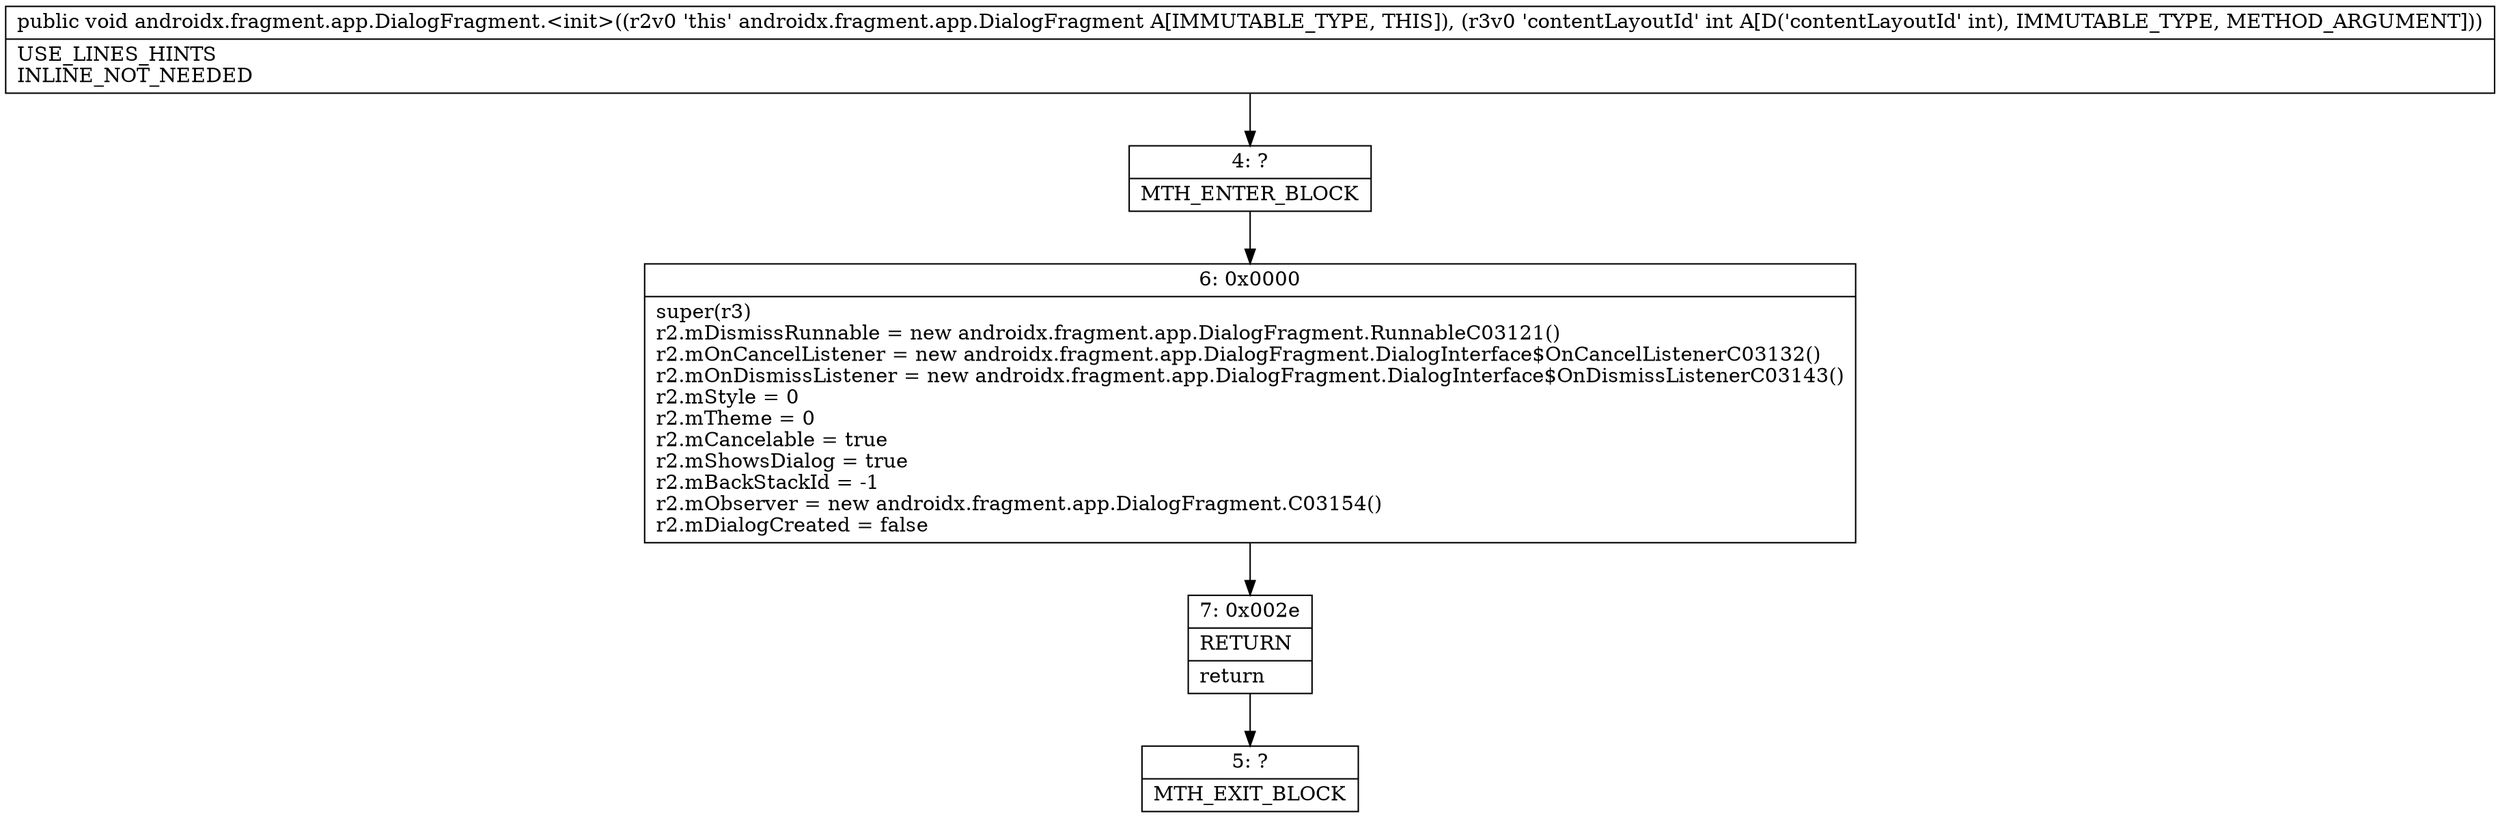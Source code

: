 digraph "CFG forandroidx.fragment.app.DialogFragment.\<init\>(I)V" {
Node_4 [shape=record,label="{4\:\ ?|MTH_ENTER_BLOCK\l}"];
Node_6 [shape=record,label="{6\:\ 0x0000|super(r3)\lr2.mDismissRunnable = new androidx.fragment.app.DialogFragment.RunnableC03121()\lr2.mOnCancelListener = new androidx.fragment.app.DialogFragment.DialogInterface$OnCancelListenerC03132()\lr2.mOnDismissListener = new androidx.fragment.app.DialogFragment.DialogInterface$OnDismissListenerC03143()\lr2.mStyle = 0\lr2.mTheme = 0\lr2.mCancelable = true\lr2.mShowsDialog = true\lr2.mBackStackId = \-1\lr2.mObserver = new androidx.fragment.app.DialogFragment.C03154()\lr2.mDialogCreated = false\l}"];
Node_7 [shape=record,label="{7\:\ 0x002e|RETURN\l|return\l}"];
Node_5 [shape=record,label="{5\:\ ?|MTH_EXIT_BLOCK\l}"];
MethodNode[shape=record,label="{public void androidx.fragment.app.DialogFragment.\<init\>((r2v0 'this' androidx.fragment.app.DialogFragment A[IMMUTABLE_TYPE, THIS]), (r3v0 'contentLayoutId' int A[D('contentLayoutId' int), IMMUTABLE_TYPE, METHOD_ARGUMENT]))  | USE_LINES_HINTS\lINLINE_NOT_NEEDED\l}"];
MethodNode -> Node_4;Node_4 -> Node_6;
Node_6 -> Node_7;
Node_7 -> Node_5;
}

